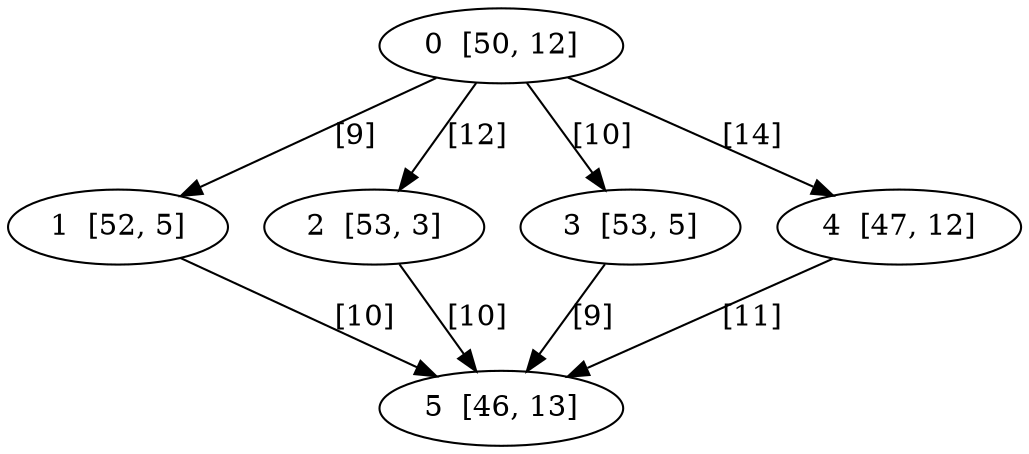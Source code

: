 digraph DAG {
    0  [label="0  [50, 12]"]
    1  [label="1  [52, 5]"]
    2  [label="2  [53, 3]"]
    3  [label="3  [53, 5]"]
    4  [label="4  [47, 12]"]
    5  [label="5  [46, 13]"]

    0 -> 1    [ label = "[9]" ]
    0 -> 2    [ label = "[12]" ]
    0 -> 3    [ label = "[10]" ]
    0 -> 4    [ label = "[14]" ]
    1 -> 5    [ label = "[10]" ]
    2 -> 5    [ label = "[10]" ]
    3 -> 5    [ label = "[9]" ]
    4 -> 5    [ label = "[11]" ]
}

